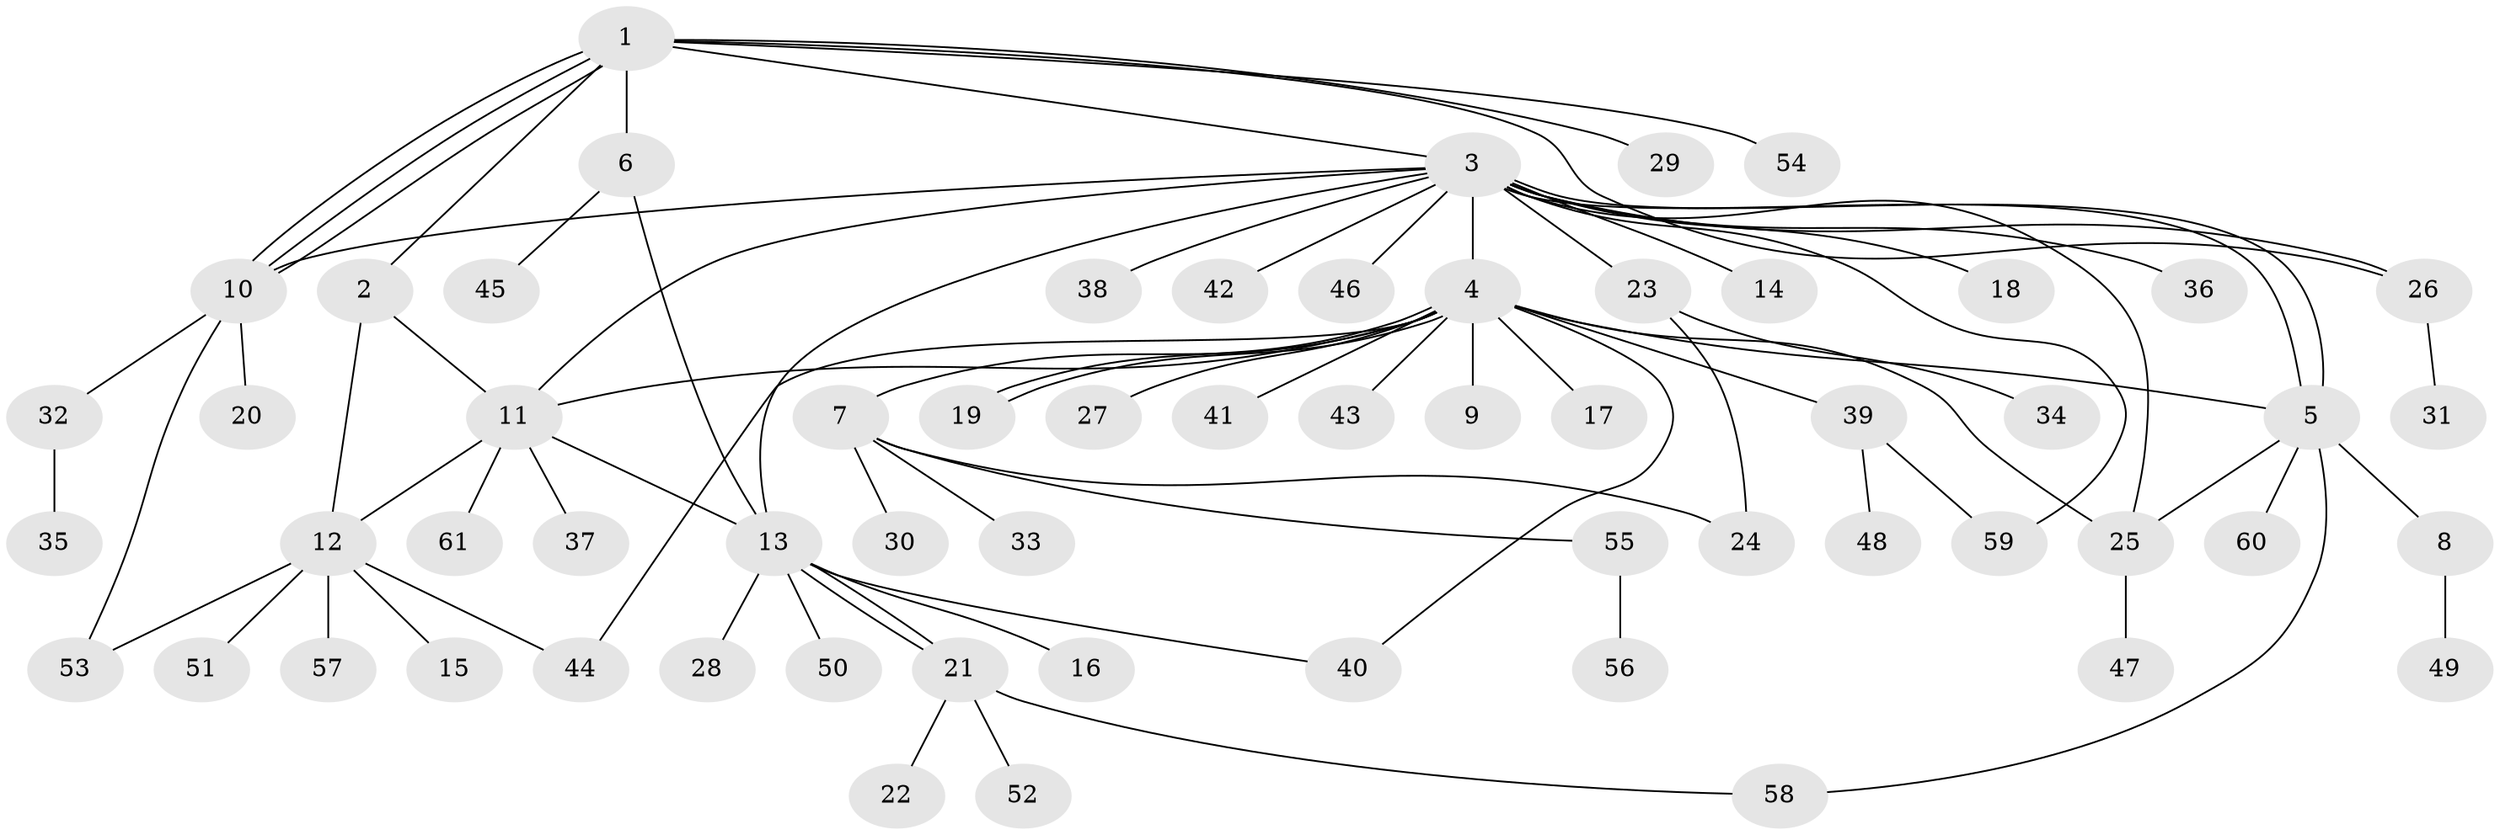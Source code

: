 // coarse degree distribution, {6: 0.08, 4: 0.16, 9: 0.04, 7: 0.04, 5: 0.08, 2: 0.2, 3: 0.08, 1: 0.32}
// Generated by graph-tools (version 1.1) at 2025/50/03/04/25 22:50:13]
// undirected, 61 vertices, 81 edges
graph export_dot {
  node [color=gray90,style=filled];
  1;
  2;
  3;
  4;
  5;
  6;
  7;
  8;
  9;
  10;
  11;
  12;
  13;
  14;
  15;
  16;
  17;
  18;
  19;
  20;
  21;
  22;
  23;
  24;
  25;
  26;
  27;
  28;
  29;
  30;
  31;
  32;
  33;
  34;
  35;
  36;
  37;
  38;
  39;
  40;
  41;
  42;
  43;
  44;
  45;
  46;
  47;
  48;
  49;
  50;
  51;
  52;
  53;
  54;
  55;
  56;
  57;
  58;
  59;
  60;
  61;
  1 -- 2;
  1 -- 3;
  1 -- 6;
  1 -- 10;
  1 -- 10;
  1 -- 10;
  1 -- 26;
  1 -- 29;
  1 -- 54;
  2 -- 11;
  2 -- 12;
  3 -- 4;
  3 -- 5;
  3 -- 5;
  3 -- 10;
  3 -- 11;
  3 -- 13;
  3 -- 14;
  3 -- 18;
  3 -- 23;
  3 -- 25;
  3 -- 26;
  3 -- 36;
  3 -- 38;
  3 -- 42;
  3 -- 46;
  3 -- 59;
  4 -- 5;
  4 -- 7;
  4 -- 9;
  4 -- 11;
  4 -- 17;
  4 -- 19;
  4 -- 19;
  4 -- 25;
  4 -- 27;
  4 -- 39;
  4 -- 40;
  4 -- 41;
  4 -- 43;
  4 -- 44;
  5 -- 8;
  5 -- 25;
  5 -- 58;
  5 -- 60;
  6 -- 13;
  6 -- 45;
  7 -- 24;
  7 -- 30;
  7 -- 33;
  7 -- 55;
  8 -- 49;
  10 -- 20;
  10 -- 32;
  10 -- 53;
  11 -- 12;
  11 -- 13;
  11 -- 37;
  11 -- 61;
  12 -- 15;
  12 -- 44;
  12 -- 51;
  12 -- 53;
  12 -- 57;
  13 -- 16;
  13 -- 21;
  13 -- 21;
  13 -- 28;
  13 -- 40;
  13 -- 50;
  21 -- 22;
  21 -- 52;
  21 -- 58;
  23 -- 24;
  23 -- 34;
  25 -- 47;
  26 -- 31;
  32 -- 35;
  39 -- 48;
  39 -- 59;
  55 -- 56;
}
